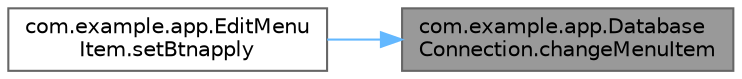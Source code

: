 digraph "com.example.app.DatabaseConnection.changeMenuItem"
{
 // LATEX_PDF_SIZE
  bgcolor="transparent";
  edge [fontname=Helvetica,fontsize=10,labelfontname=Helvetica,labelfontsize=10];
  node [fontname=Helvetica,fontsize=10,shape=box,height=0.2,width=0.4];
  rankdir="RL";
  Node1 [id="Node000001",label="com.example.app.Database\lConnection.changeMenuItem",height=0.2,width=0.4,color="gray40", fillcolor="grey60", style="filled", fontcolor="black",tooltip=" "];
  Node1 -> Node2 [id="edge1_Node000001_Node000002",dir="back",color="steelblue1",style="solid",tooltip=" "];
  Node2 [id="Node000002",label="com.example.app.EditMenu\lItem.setBtnapply",height=0.2,width=0.4,color="grey40", fillcolor="white", style="filled",URL="$classcom_1_1example_1_1app_1_1_edit_menu_item.html#a4f03a5ef4573a7781f90f0ab79451aba",tooltip=" "];
}

